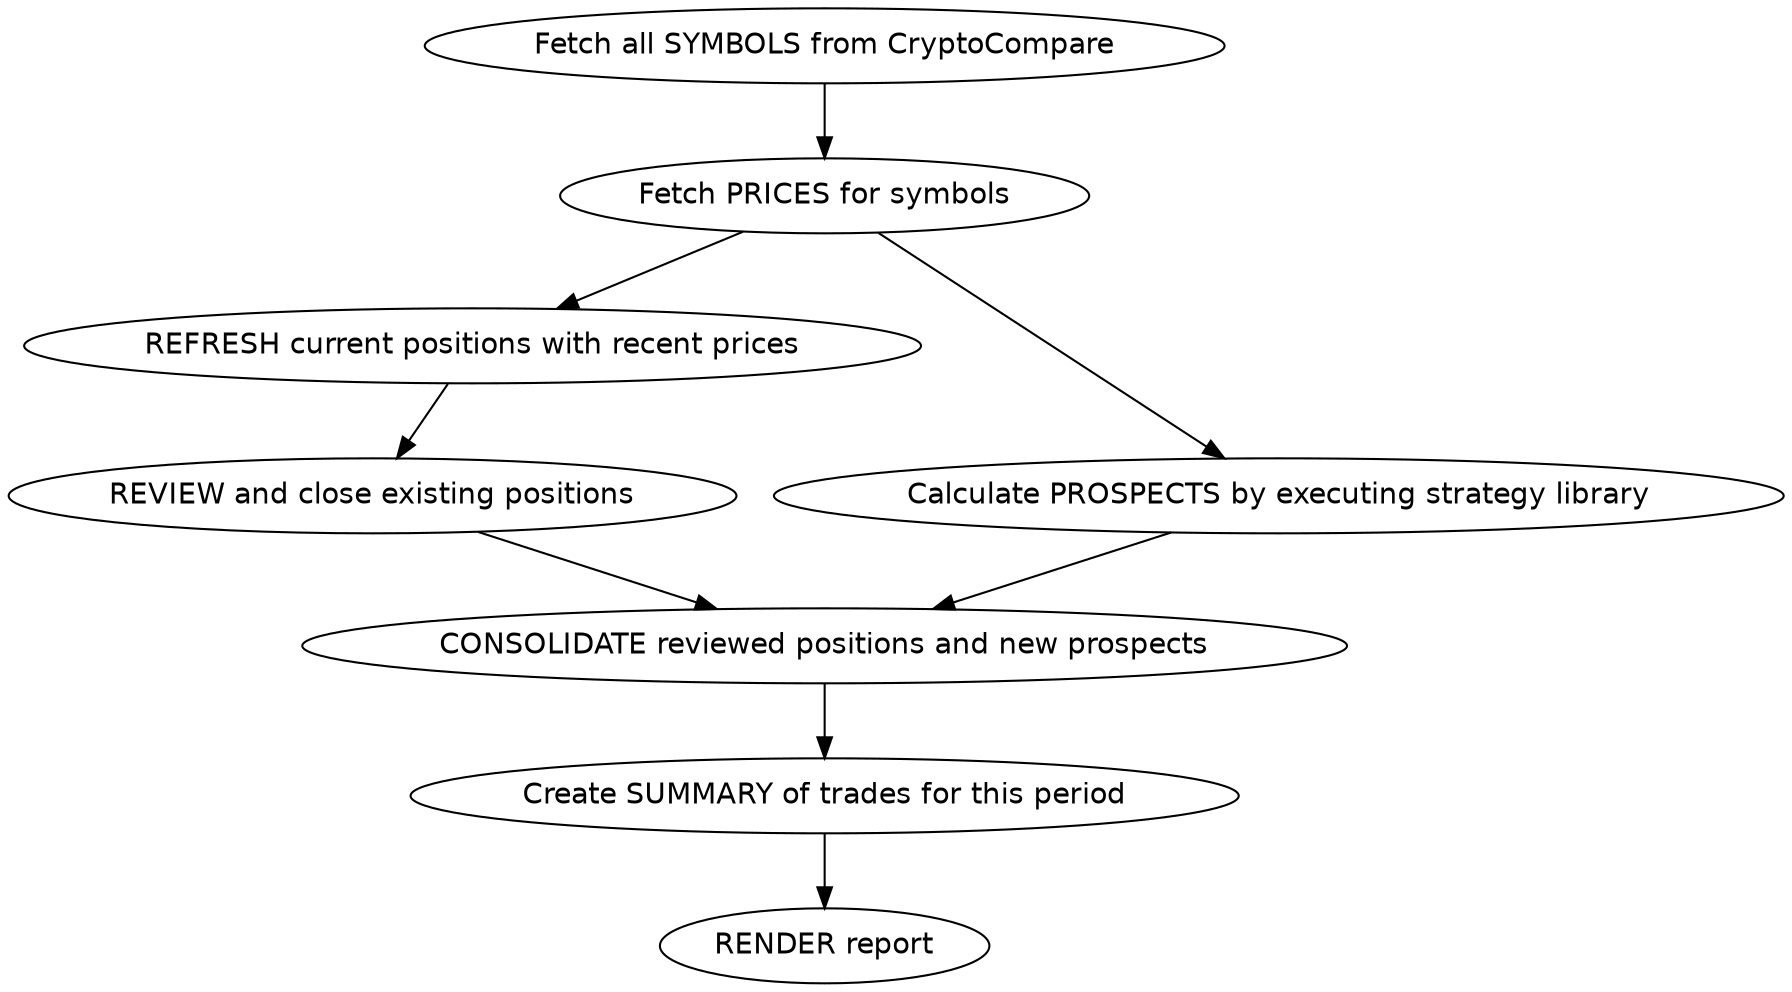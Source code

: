 digraph {

  node [fontname=Helvetica]

  "Fetch all SYMBOLS from CryptoCompare"
    -> "Fetch PRICES for symbols"
    -> "REFRESH current positions with recent prices"
    -> "REVIEW and close existing positions"

  "Fetch PRICES for symbols"
    -> "Calculate PROSPECTS by executing strategy library"
    -> "CONSOLIDATE reviewed positions and new prospects"

  // Consolidate takes review and new
  "REVIEW and close existing positions"
    -> "CONSOLIDATE reviewed positions and new prospects"
    -> "Create SUMMARY of trades for this period"
    -> "RENDER report"
}
